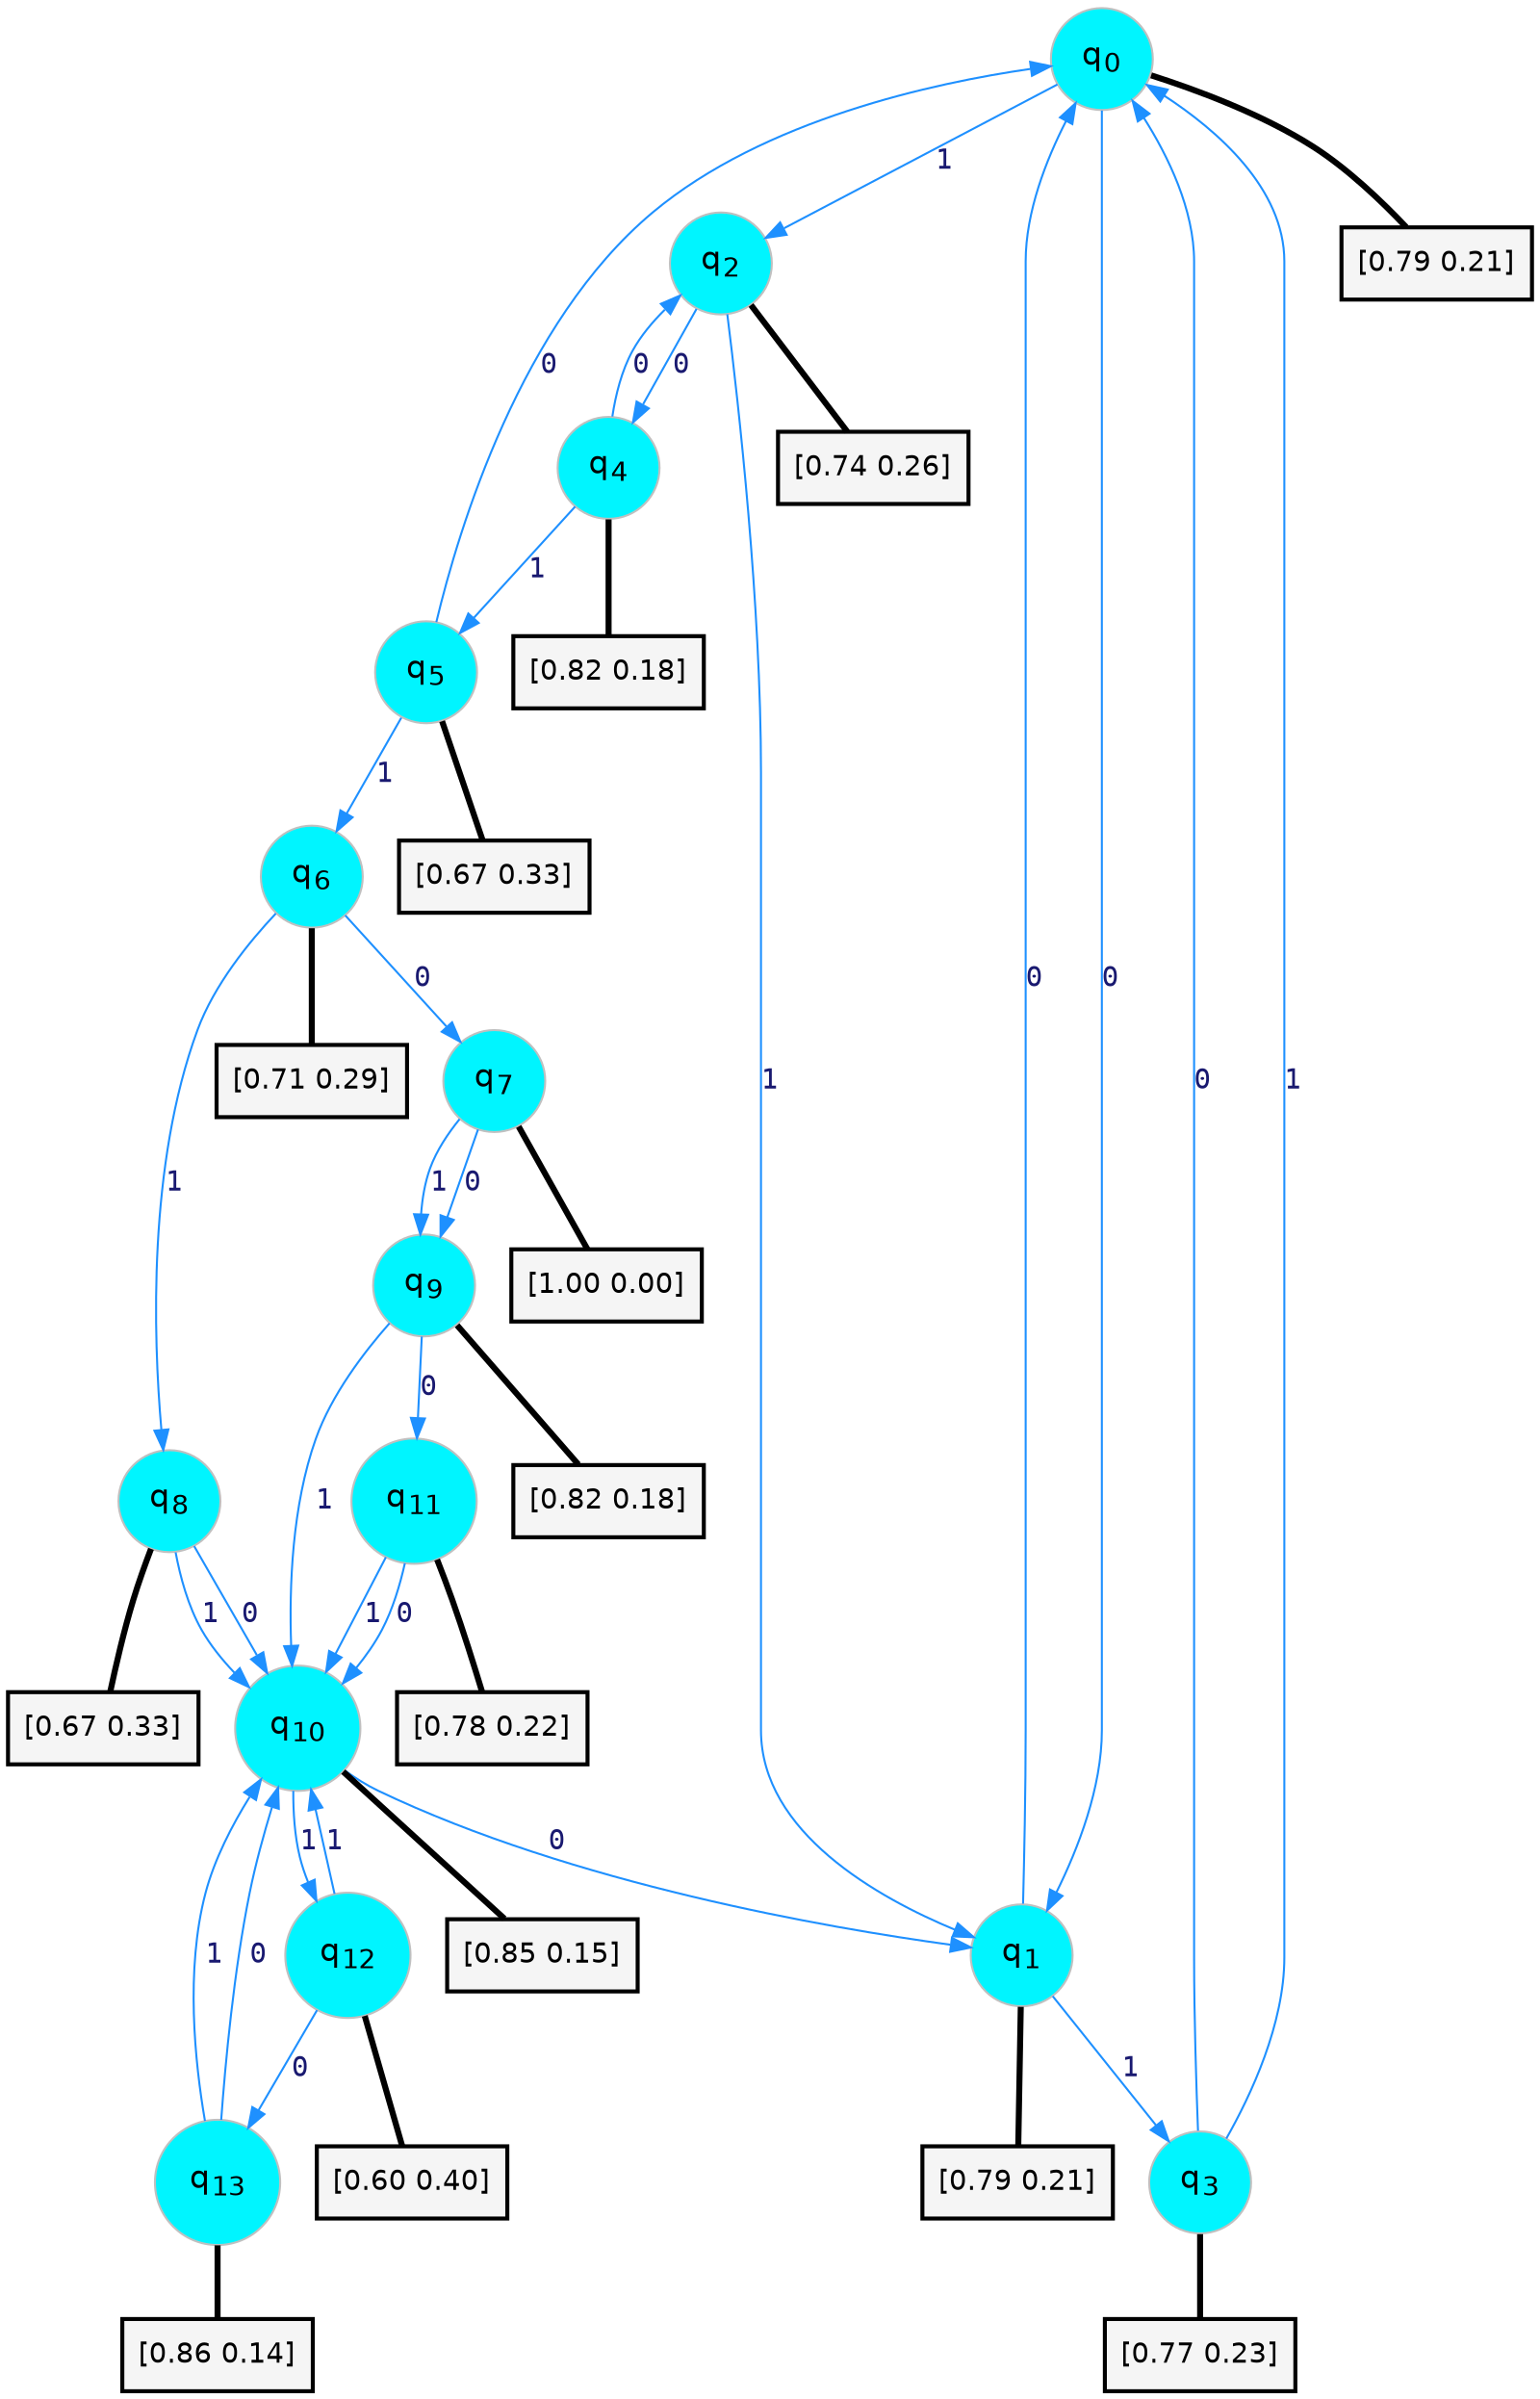digraph G {
graph [
bgcolor=transparent, dpi=300, rankdir=TD, size="40,25"];
node [
color=gray, fillcolor=turquoise1, fontcolor=black, fontname=Helvetica, fontsize=16, fontweight=bold, shape=circle, style=filled];
edge [
arrowsize=1, color=dodgerblue1, fontcolor=midnightblue, fontname=courier, fontweight=bold, penwidth=1, style=solid, weight=20];
0[label=<q<SUB>0</SUB>>];
1[label=<q<SUB>1</SUB>>];
2[label=<q<SUB>2</SUB>>];
3[label=<q<SUB>3</SUB>>];
4[label=<q<SUB>4</SUB>>];
5[label=<q<SUB>5</SUB>>];
6[label=<q<SUB>6</SUB>>];
7[label=<q<SUB>7</SUB>>];
8[label=<q<SUB>8</SUB>>];
9[label=<q<SUB>9</SUB>>];
10[label=<q<SUB>10</SUB>>];
11[label=<q<SUB>11</SUB>>];
12[label=<q<SUB>12</SUB>>];
13[label=<q<SUB>13</SUB>>];
14[label="[0.79 0.21]", shape=box,fontcolor=black, fontname=Helvetica, fontsize=14, penwidth=2, fillcolor=whitesmoke,color=black];
15[label="[0.79 0.21]", shape=box,fontcolor=black, fontname=Helvetica, fontsize=14, penwidth=2, fillcolor=whitesmoke,color=black];
16[label="[0.74 0.26]", shape=box,fontcolor=black, fontname=Helvetica, fontsize=14, penwidth=2, fillcolor=whitesmoke,color=black];
17[label="[0.77 0.23]", shape=box,fontcolor=black, fontname=Helvetica, fontsize=14, penwidth=2, fillcolor=whitesmoke,color=black];
18[label="[0.82 0.18]", shape=box,fontcolor=black, fontname=Helvetica, fontsize=14, penwidth=2, fillcolor=whitesmoke,color=black];
19[label="[0.67 0.33]", shape=box,fontcolor=black, fontname=Helvetica, fontsize=14, penwidth=2, fillcolor=whitesmoke,color=black];
20[label="[0.71 0.29]", shape=box,fontcolor=black, fontname=Helvetica, fontsize=14, penwidth=2, fillcolor=whitesmoke,color=black];
21[label="[1.00 0.00]", shape=box,fontcolor=black, fontname=Helvetica, fontsize=14, penwidth=2, fillcolor=whitesmoke,color=black];
22[label="[0.67 0.33]", shape=box,fontcolor=black, fontname=Helvetica, fontsize=14, penwidth=2, fillcolor=whitesmoke,color=black];
23[label="[0.82 0.18]", shape=box,fontcolor=black, fontname=Helvetica, fontsize=14, penwidth=2, fillcolor=whitesmoke,color=black];
24[label="[0.85 0.15]", shape=box,fontcolor=black, fontname=Helvetica, fontsize=14, penwidth=2, fillcolor=whitesmoke,color=black];
25[label="[0.78 0.22]", shape=box,fontcolor=black, fontname=Helvetica, fontsize=14, penwidth=2, fillcolor=whitesmoke,color=black];
26[label="[0.60 0.40]", shape=box,fontcolor=black, fontname=Helvetica, fontsize=14, penwidth=2, fillcolor=whitesmoke,color=black];
27[label="[0.86 0.14]", shape=box,fontcolor=black, fontname=Helvetica, fontsize=14, penwidth=2, fillcolor=whitesmoke,color=black];
0->1 [label=0];
0->2 [label=1];
0->14 [arrowhead=none, penwidth=3,color=black];
1->0 [label=0];
1->3 [label=1];
1->15 [arrowhead=none, penwidth=3,color=black];
2->4 [label=0];
2->1 [label=1];
2->16 [arrowhead=none, penwidth=3,color=black];
3->0 [label=0];
3->0 [label=1];
3->17 [arrowhead=none, penwidth=3,color=black];
4->2 [label=0];
4->5 [label=1];
4->18 [arrowhead=none, penwidth=3,color=black];
5->0 [label=0];
5->6 [label=1];
5->19 [arrowhead=none, penwidth=3,color=black];
6->7 [label=0];
6->8 [label=1];
6->20 [arrowhead=none, penwidth=3,color=black];
7->9 [label=0];
7->9 [label=1];
7->21 [arrowhead=none, penwidth=3,color=black];
8->10 [label=0];
8->10 [label=1];
8->22 [arrowhead=none, penwidth=3,color=black];
9->11 [label=0];
9->10 [label=1];
9->23 [arrowhead=none, penwidth=3,color=black];
10->1 [label=0];
10->12 [label=1];
10->24 [arrowhead=none, penwidth=3,color=black];
11->10 [label=0];
11->10 [label=1];
11->25 [arrowhead=none, penwidth=3,color=black];
12->13 [label=0];
12->10 [label=1];
12->26 [arrowhead=none, penwidth=3,color=black];
13->10 [label=0];
13->10 [label=1];
13->27 [arrowhead=none, penwidth=3,color=black];
}

